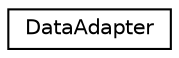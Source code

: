 digraph "Graphical Class Hierarchy"
{
 // LATEX_PDF_SIZE
  edge [fontname="Helvetica",fontsize="10",labelfontname="Helvetica",labelfontsize="10"];
  node [fontname="Helvetica",fontsize="10",shape=record];
  rankdir="LR";
  Node0 [label="DataAdapter",height=0.2,width=0.4,color="black", fillcolor="white", style="filled",URL="$class_data_adapter.html",tooltip="The DataAdapter class does basic database operations."];
}

